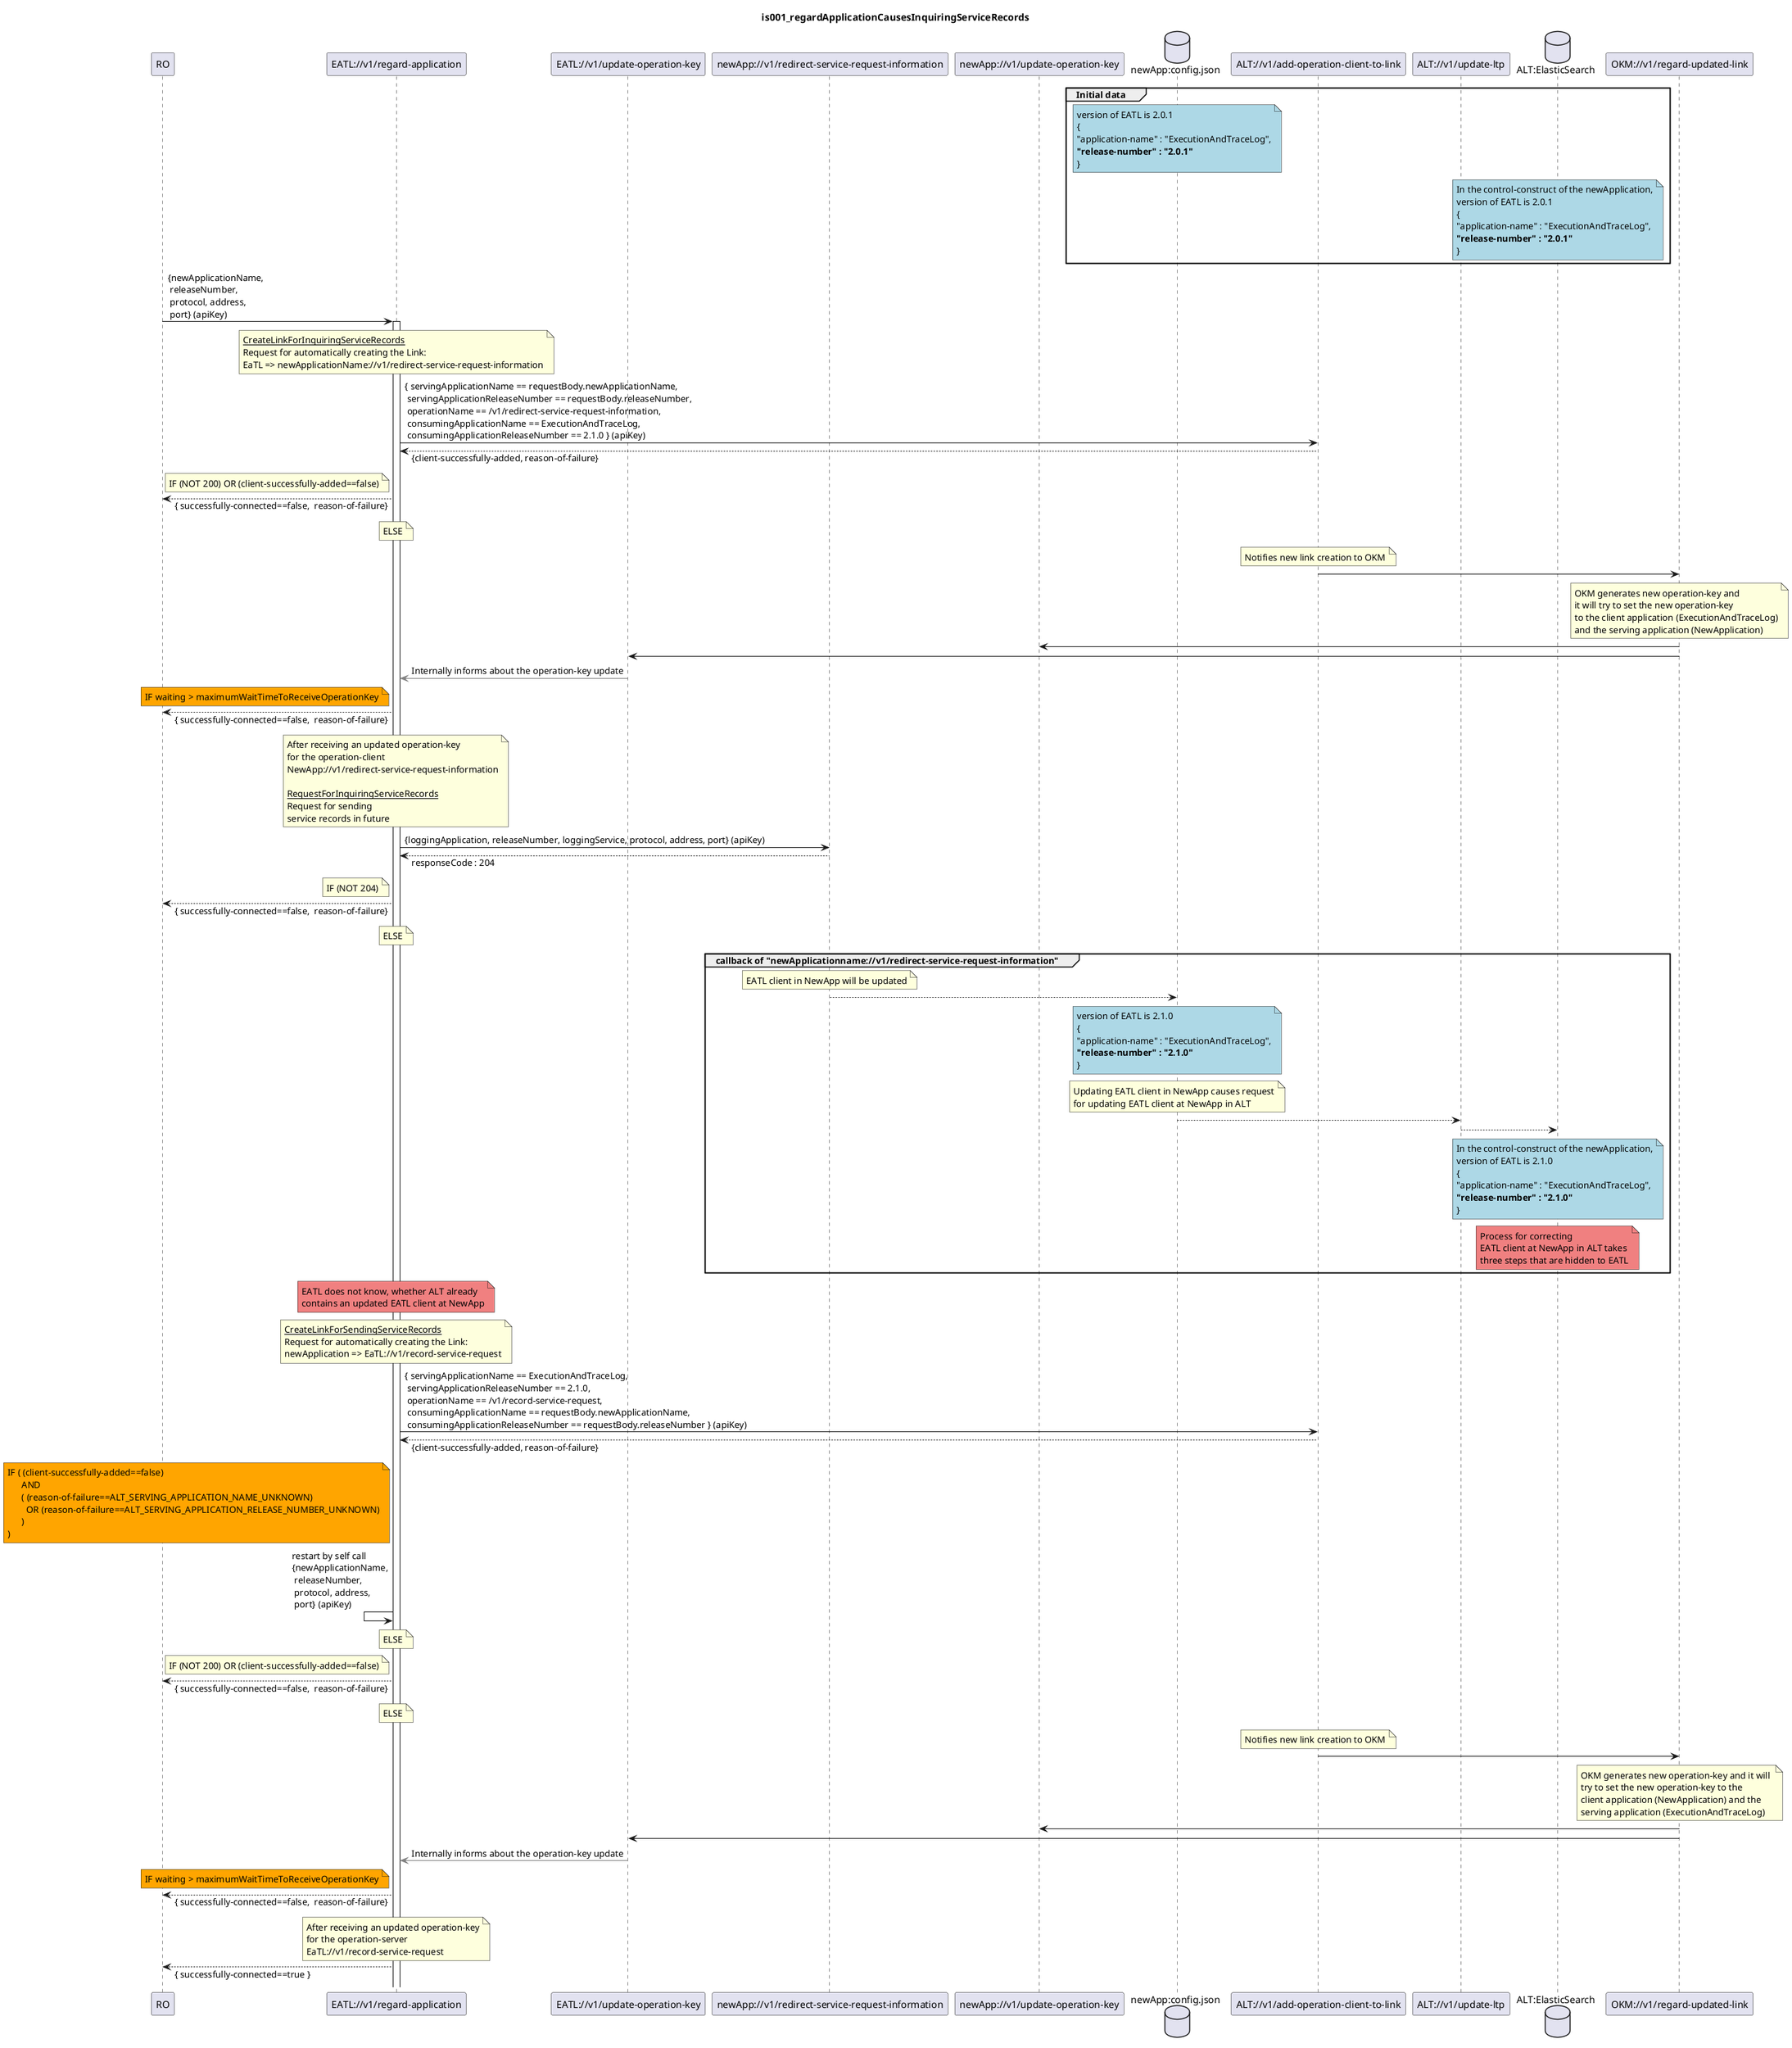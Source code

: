 @startuml is001_regardApplicationCausesInquiringServiceRecords
skinparam responseMessageBelowArrow true

title
is001_regardApplicationCausesInquiringServiceRecords
end title

participant "RO" as ro
participant "EATL://v1/regard-application" as eatlRegardApplication
participant "EATL://v1/update-operation-key" as eatlUpdateOperationKey

participant "newApp://v1/redirect-service-request-information" as newAppRedirectSerReqInfo
participant "newApp://v1/update-operation-key" as newAppUpdateOperationKey
database "newApp:config.json" as newAppConfiguration

participant "ALT://v1/add-operation-client-to-link" as altAddOperClient2Link
participant "ALT://v1/update-ltp" as altUpdateLtp
database "ALT:ElasticSearch" as altApplicationDataES

participant "OKM://v1/regard-updated-link" as okmRegardUpdatedLink

group Initial data
    note over newAppConfiguration #LightBlue
        version of EATL is 2.0.1
        {
        "application-name" : "ExecutionAndTraceLog",
        <b>"release-number" : "2.0.1"
        }
    end note
    note over altApplicationDataES #LightBlue
        In the control-construct of the newApplication,
        version of EATL is 2.0.1
        {
        "application-name" : "ExecutionAndTraceLog",
        <b>"release-number" : "2.0.1"
        }
    end note
end

ro -> eatlRegardApplication : {newApplicationName,\n releaseNumber,\n protocol, address,\n port} (apiKey)
activate eatlRegardApplication

note over eatlRegardApplication
<u>CreateLinkForInquiringServiceRecords</u>
Request for automatically creating the Link:
EaTL => newApplicationName://v1/redirect-service-request-information
end note

eatlRegardApplication -> altAddOperClient2Link : { servingApplicationName == requestBody.newApplicationName,\n servingApplicationReleaseNumber == requestBody.releaseNumber,\n operationName == /v1/redirect-service-request-information,\n consumingApplicationName == ExecutionAndTraceLog,\n consumingApplicationReleaseNumber == 2.1.0 } (apiKey)
eatlRegardApplication <-- altAddOperClient2Link : {client-successfully-added, reason-of-failure}

note left eatlRegardApplication
IF (NOT 200) OR (client-successfully-added==false)
end note
ro <-- eatlRegardApplication : { successfully-connected==false,  reason-of-failure}

note over eatlRegardApplication
ELSE
end note

note over altAddOperClient2Link
Notifies new link creation to OKM
end note

altAddOperClient2Link -> okmRegardUpdatedLink

note over okmRegardUpdatedLink
OKM generates new operation-key and 
it will try to set the new operation-key 
to the client application (ExecutionAndTraceLog)
and the serving application (NewApplication)
end note

okmRegardUpdatedLink -> newAppUpdateOperationKey
okmRegardUpdatedLink -> eatlUpdateOperationKey
eatlUpdateOperationKey -[#Grey]> eatlRegardApplication : Internally informs about the operation-key update

note left eatlRegardApplication #Orange
IF waiting > maximumWaitTimeToReceiveOperationKey
end note
ro <-- eatlRegardApplication : { successfully-connected==false,  reason-of-failure}

note over eatlRegardApplication
After receiving an updated operation-key
for the operation-client
NewApp://v1/redirect-service-request-information

<u>RequestForInquiringServiceRecords</u>
Request for sending
service records in future
end note

eatlRegardApplication -> newAppRedirectSerReqInfo : {loggingApplication, releaseNumber, loggingService, protocol, address, port} (apiKey)
eatlRegardApplication <-- newAppRedirectSerReqInfo : responseCode : 204

note left eatlRegardApplication
IF (NOT 204)
end note
ro <-- eatlRegardApplication : { successfully-connected==false,  reason-of-failure}

note over eatlRegardApplication
ELSE
end note

group callback of "newApplicationname://v1/redirect-service-request-information"
    note over newAppRedirectSerReqInfo
    EATL client in NewApp will be updated
    end note
    newAppRedirectSerReqInfo --> newAppConfiguration
    note over newAppConfiguration #LightBlue
        version of EATL is 2.1.0
        {
        "application-name" : "ExecutionAndTraceLog",
        <b>"release-number" : "2.1.0"
        }
    end note
    note over newAppConfiguration
    Updating EATL client in NewApp causes request
    for updating EATL client at NewApp in ALT
    end note
    newAppConfiguration --> altUpdateLtp
    altUpdateLtp --> altApplicationDataES
    note over altApplicationDataES #LightBlue
        In the control-construct of the newApplication,
        version of EATL is 2.1.0
        {
        "application-name" : "ExecutionAndTraceLog",
        <b>"release-number" : "2.1.0"
        }
    end note
    note over altApplicationDataES #LightCoral
    Process for correcting
    EATL client at NewApp in ALT takes
    three steps that are hidden to EATL
    end note
end

note over eatlRegardApplication #LightCoral
EATL does not know, whether ALT already 
contains an updated EATL client at NewApp
end note
note over eatlRegardApplication
<u>CreateLinkForSendingServiceRecords</u>
Request for automatically creating the Link:
newApplication => EaTL://v1/record-service-request
end note

eatlRegardApplication -> altAddOperClient2Link : { servingApplicationName == ExecutionAndTraceLog,\n servingApplicationReleaseNumber == 2.1.0,\n operationName == /v1/record-service-request,\n consumingApplicationName == requestBody.newApplicationName,\n consumingApplicationReleaseNumber == requestBody.releaseNumber } (apiKey)
eatlRegardApplication <-- altAddOperClient2Link : {client-successfully-added, reason-of-failure}

note left eatlRegardApplication #Orange
IF ( (client-successfully-added==false) 
      AND 
      ( (reason-of-failure==ALT_SERVING_APPLICATION_NAME_UNKNOWN)
        OR (reason-of-failure==ALT_SERVING_APPLICATION_RELEASE_NUMBER_UNKNOWN)
      )
)
end note
eatlRegardApplication <- eatlRegardApplication : restart by self call\n{newApplicationName,\n releaseNumber,\n protocol, address,\n port} (apiKey)

note over eatlRegardApplication
ELSE
end note

note left eatlRegardApplication
IF (NOT 200) OR (client-successfully-added==false)
end note
ro <-- eatlRegardApplication : { successfully-connected==false,  reason-of-failure}

note over eatlRegardApplication
ELSE
end note

note over altAddOperClient2Link
Notifies new link creation to OKM
end note

altAddOperClient2Link -> okmRegardUpdatedLink

note over okmRegardUpdatedLink
OKM generates new operation-key and it will 
try to set the new operation-key to the 
client application (NewApplication) and the 
serving application (ExecutionAndTraceLog)
end note

okmRegardUpdatedLink -> newAppUpdateOperationKey
okmRegardUpdatedLink -> eatlUpdateOperationKey
eatlUpdateOperationKey -[#Grey]> eatlRegardApplication : Internally informs about the operation-key update

note left eatlRegardApplication #Orange
IF waiting > maximumWaitTimeToReceiveOperationKey
end note
ro <-- eatlRegardApplication : { successfully-connected==false,  reason-of-failure}

note over eatlRegardApplication
After receiving an updated operation-key
for the operation-server
EaTL://v1/record-service-request
end note

ro <-- eatlRegardApplication : { successfully-connected==true }
